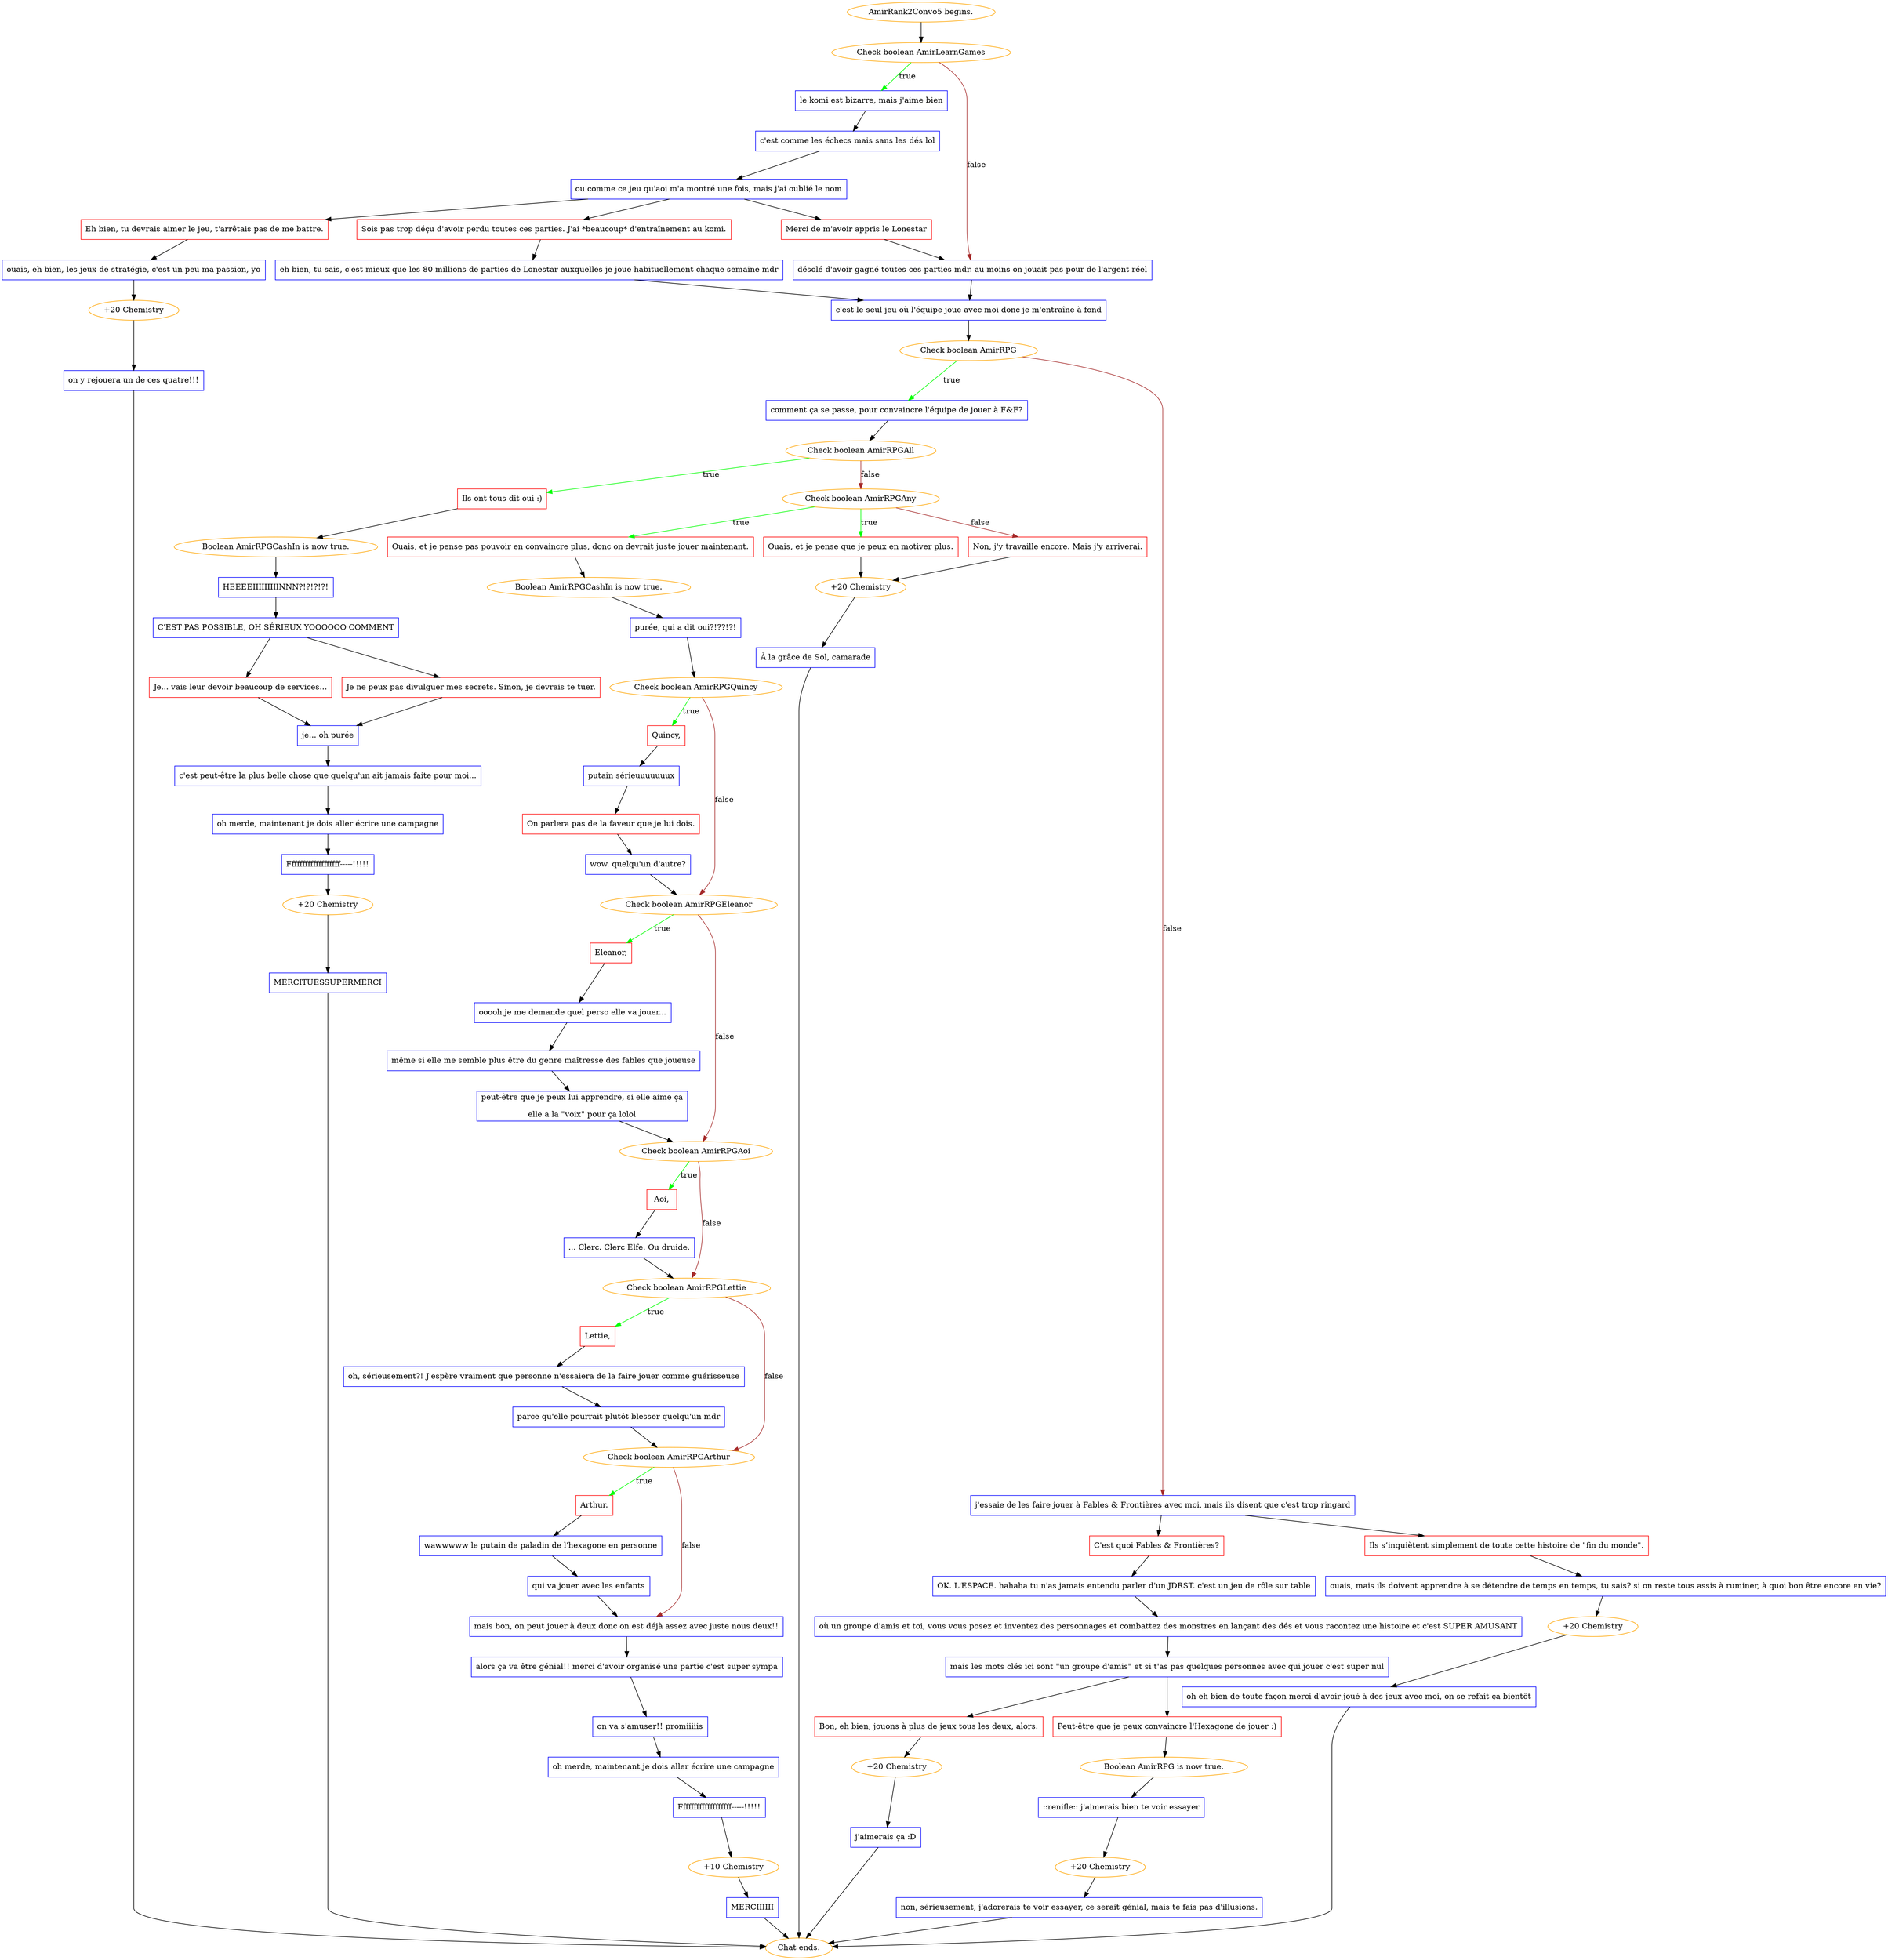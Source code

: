 digraph {
	"AmirRank2Convo5 begins." [color=orange];
		"AmirRank2Convo5 begins." -> j1963156066;
	j1963156066 [label="Check boolean AmirLearnGames",color=orange];
		j1963156066 -> j3421307676 [label=true,color=green];
		j1963156066 -> j2420615427 [label=false,color=brown];
	j3421307676 [label="le komi est bizarre, mais j'aime bien",shape=box,color=blue];
		j3421307676 -> j3943776623;
	j2420615427 [label="désolé d'avoir gagné toutes ces parties mdr. au moins on jouait pas pour de l'argent réel",shape=box,color=blue];
		j2420615427 -> j1913402288;
	j3943776623 [label="c'est comme les échecs mais sans les dés lol",shape=box,color=blue];
		j3943776623 -> j3265484821;
	j1913402288 [label="c'est le seul jeu où l'équipe joue avec moi donc je m'entraîne à fond",shape=box,color=blue];
		j1913402288 -> j2374646227;
	j3265484821 [label="ou comme ce jeu qu'aoi m'a montré une fois, mais j'ai oublié le nom",shape=box,color=blue];
		j3265484821 -> j4164433580;
		j3265484821 -> j2409380003;
		j3265484821 -> j211405883;
	j2374646227 [label="Check boolean AmirRPG",color=orange];
		j2374646227 -> j1317646847 [label=true,color=green];
		j2374646227 -> j3279647690 [label=false,color=brown];
	j4164433580 [label="Eh bien, tu devrais aimer le jeu, t'arrêtais pas de me battre.",shape=box,color=red];
		j4164433580 -> j2998005394;
	j2409380003 [label="Sois pas trop déçu d'avoir perdu toutes ces parties. J'ai *beaucoup* d'entraînement au komi.",shape=box,color=red];
		j2409380003 -> j1354286131;
	j211405883 [label="Merci de m'avoir appris le Lonestar",shape=box,color=red];
		j211405883 -> j2420615427;
	j1317646847 [label="comment ça se passe, pour convaincre l'équipe de jouer à F&F?",shape=box,color=blue];
		j1317646847 -> j2523097179;
	j3279647690 [label="j'essaie de les faire jouer à Fables & Frontières avec moi, mais ils disent que c'est trop ringard",shape=box,color=blue];
		j3279647690 -> j1034507664;
		j3279647690 -> j2008362975;
	j2998005394 [label="ouais, eh bien, les jeux de stratégie, c'est un peu ma passion, yo",shape=box,color=blue];
		j2998005394 -> j3963286706;
	j1354286131 [label="eh bien, tu sais, c'est mieux que les 80 millions de parties de Lonestar auxquelles je joue habituellement chaque semaine mdr",shape=box,color=blue];
		j1354286131 -> j1913402288;
	j2523097179 [label="Check boolean AmirRPGAll",color=orange];
		j2523097179 -> j1722079323 [label=true,color=green];
		j2523097179 -> j866070678 [label=false,color=brown];
	j1034507664 [label="C'est quoi Fables & Frontières?",shape=box,color=red];
		j1034507664 -> j2623318533;
	j2008362975 [label="Ils s’inquiètent simplement de toute cette histoire de \"fin du monde\".",shape=box,color=red];
		j2008362975 -> j788589116;
	j3963286706 [label="+20 Chemistry",color=orange];
		j3963286706 -> j1712992106;
	j1722079323 [label="Ils ont tous dit oui :)",shape=box,color=red];
		j1722079323 -> j4214804175;
	j866070678 [label="Check boolean AmirRPGAny",color=orange];
		j866070678 -> j2980706695 [label=true,color=green];
		j866070678 -> j1909653932 [label=true,color=green];
		j866070678 -> j3446142779 [label=false,color=brown];
	j2623318533 [label="OK. L'ESPACE. hahaha tu n'as jamais entendu parler d'un JDRST. c'est un jeu de rôle sur table",shape=box,color=blue];
		j2623318533 -> j2360737839;
	j788589116 [label="ouais, mais ils doivent apprendre à se détendre de temps en temps, tu sais? si on reste tous assis à ruminer, à quoi bon être encore en vie?",shape=box,color=blue];
		j788589116 -> j1510565634;
	j1712992106 [label="on y rejouera un de ces quatre!!!",shape=box,color=blue];
		j1712992106 -> "Chat ends.";
	j4214804175 [label="Boolean AmirRPGCashIn is now true.",color=orange];
		j4214804175 -> j2630578741;
	j2980706695 [label="Ouais, et je pense pas pouvoir en convaincre plus, donc on devrait juste jouer maintenant.",shape=box,color=red];
		j2980706695 -> j2763218413;
	j1909653932 [label="Ouais, et je pense que je peux en motiver plus.",shape=box,color=red];
		j1909653932 -> j3136322010;
	j3446142779 [label="Non, j'y travaille encore. Mais j'y arriverai.",shape=box,color=red];
		j3446142779 -> j3136322010;
	j2360737839 [label="où un groupe d'amis et toi, vous vous posez et inventez des personnages et combattez des monstres en lançant des dés et vous racontez une histoire et c'est SUPER AMUSANT",shape=box,color=blue];
		j2360737839 -> j2757599040;
	j1510565634 [label="+20 Chemistry",color=orange];
		j1510565634 -> j3966920210;
	"Chat ends." [color=orange];
	j2630578741 [label="HEEEEIIIIIIIIINNN?!?!?!?!",shape=box,color=blue];
		j2630578741 -> j3268219279;
	j2763218413 [label="Boolean AmirRPGCashIn is now true.",color=orange];
		j2763218413 -> j3547761131;
	j3136322010 [label="+20 Chemistry",color=orange];
		j3136322010 -> j3697701880;
	j2757599040 [label="mais les mots clés ici sont \"un groupe d'amis\" et si t'as pas quelques personnes avec qui jouer c'est super nul",shape=box,color=blue];
		j2757599040 -> j1667528729;
		j2757599040 -> j2074541334;
	j3966920210 [label="oh eh bien de toute façon merci d'avoir joué à des jeux avec moi, on se refait ça bientôt",shape=box,color=blue];
		j3966920210 -> "Chat ends.";
	j3268219279 [label="C'EST PAS POSSIBLE, OH SÉRIEUX YOOOOOO COMMENT",shape=box,color=blue];
		j3268219279 -> j190302011;
		j3268219279 -> j728413734;
	j3547761131 [label="purée, qui a dit oui?!??!?!",shape=box,color=blue];
		j3547761131 -> j3303602969;
	j3697701880 [label="À la grâce de Sol, camarade",shape=box,color=blue];
		j3697701880 -> "Chat ends.";
	j1667528729 [label="Bon, eh bien, jouons à plus de jeux tous les deux, alors.",shape=box,color=red];
		j1667528729 -> j1929965271;
	j2074541334 [label="Peut-être que je peux convaincre l'Hexagone de jouer :)",shape=box,color=red];
		j2074541334 -> j3823152483;
	j190302011 [label="Je... vais leur devoir beaucoup de services...",shape=box,color=red];
		j190302011 -> j129124749;
	j728413734 [label="Je ne peux pas divulguer mes secrets. Sinon, je devrais te tuer.",shape=box,color=red];
		j728413734 -> j129124749;
	j3303602969 [label="Check boolean AmirRPGQuincy",color=orange];
		j3303602969 -> j2265193911 [label=true,color=green];
		j3303602969 -> j3631036233 [label=false,color=brown];
	j1929965271 [label="+20 Chemistry",color=orange];
		j1929965271 -> j1893347873;
	j3823152483 [label="Boolean AmirRPG is now true.",color=orange];
		j3823152483 -> j2418638786;
	j129124749 [label="je... oh purée",shape=box,color=blue];
		j129124749 -> j2590407640;
	j2265193911 [label="Quincy,",shape=box,color=red];
		j2265193911 -> j4082306278;
	j3631036233 [label="Check boolean AmirRPGEleanor",color=orange];
		j3631036233 -> j3953865079 [label=true,color=green];
		j3631036233 -> j266417375 [label=false,color=brown];
	j1893347873 [label="j'aimerais ça :D",shape=box,color=blue];
		j1893347873 -> "Chat ends.";
	j2418638786 [label="::renifle:: j'aimerais bien te voir essayer",shape=box,color=blue];
		j2418638786 -> j3226149575;
	j2590407640 [label="c'est peut-être la plus belle chose que quelqu'un ait jamais faite pour moi...",shape=box,color=blue];
		j2590407640 -> j3368426796;
	j4082306278 [label="putain sérieuuuuuuux",shape=box,color=blue];
		j4082306278 -> j3587696243;
	j3953865079 [label="Eleanor,",shape=box,color=red];
		j3953865079 -> j1706610578;
	j266417375 [label="Check boolean AmirRPGAoi",color=orange];
		j266417375 -> j480021217 [label=true,color=green];
		j266417375 -> j2939229246 [label=false,color=brown];
	j3226149575 [label="+20 Chemistry",color=orange];
		j3226149575 -> j2636620186;
	j3368426796 [label="oh merde, maintenant je dois aller écrire une campagne",shape=box,color=blue];
		j3368426796 -> j3814773704;
	j3587696243 [label="On parlera pas de la faveur que je lui dois.",shape=box,color=red];
		j3587696243 -> j88071636;
	j1706610578 [label="ooooh je me demande quel perso elle va jouer...",shape=box,color=blue];
		j1706610578 -> j1879055722;
	j480021217 [label="Aoi,",shape=box,color=red];
		j480021217 -> j391949116;
	j2939229246 [label="Check boolean AmirRPGLettie",color=orange];
		j2939229246 -> j973434556 [label=true,color=green];
		j2939229246 -> j753438550 [label=false,color=brown];
	j2636620186 [label="non, sérieusement, j'adorerais te voir essayer, ce serait génial, mais te fais pas d'illusions.",shape=box,color=blue];
		j2636620186 -> "Chat ends.";
	j3814773704 [label="Fffffffffffffffffff-----!!!!!",shape=box,color=blue];
		j3814773704 -> j2074376017;
	j88071636 [label="wow. quelqu'un d'autre?",shape=box,color=blue];
		j88071636 -> j3631036233;
	j1879055722 [label="même si elle me semble plus être du genre maîtresse des fables que joueuse",shape=box,color=blue];
		j1879055722 -> j573926721;
	j391949116 [label="... Clerc. Clerc Elfe. Ou druide.",shape=box,color=blue];
		j391949116 -> j2939229246;
	j973434556 [label="Lettie,",shape=box,color=red];
		j973434556 -> j1913951009;
	j753438550 [label="Check boolean AmirRPGArthur",color=orange];
		j753438550 -> j1075000044 [label=true,color=green];
		j753438550 -> j511696758 [label=false,color=brown];
	j2074376017 [label="+20 Chemistry",color=orange];
		j2074376017 -> j4096949225;
	j573926721 [label="peut-être que je peux lui apprendre, si elle aime ça
elle a la \"voix\" pour ça lolol",shape=box,color=blue];
		j573926721 -> j266417375;
	j1913951009 [label="oh, sérieusement?! J'espère vraiment que personne n'essaiera de la faire jouer comme guérisseuse",shape=box,color=blue];
		j1913951009 -> j1772627887;
	j1075000044 [label="Arthur.",shape=box,color=red];
		j1075000044 -> j3273267198;
	j511696758 [label="mais bon, on peut jouer à deux donc on est déjà assez avec juste nous deux!!",shape=box,color=blue];
		j511696758 -> j2449272679;
	j4096949225 [label="MERCITUESSUPERMERCI",shape=box,color=blue];
		j4096949225 -> "Chat ends.";
	j1772627887 [label="parce qu'elle pourrait plutôt blesser quelqu'un mdr",shape=box,color=blue];
		j1772627887 -> j753438550;
	j3273267198 [label="wawwwww le putain de paladin de l'hexagone en personne",shape=box,color=blue];
		j3273267198 -> j2235149463;
	j2449272679 [label="alors ça va être génial!! merci d'avoir organisé une partie c'est super sympa",shape=box,color=blue];
		j2449272679 -> j3382931642;
	j2235149463 [label="qui va jouer avec les enfants",shape=box,color=blue];
		j2235149463 -> j511696758;
	j3382931642 [label="on va s'amuser!! promiiiiis",shape=box,color=blue];
		j3382931642 -> j3109256547;
	j3109256547 [label="oh merde, maintenant je dois aller écrire une campagne",shape=box,color=blue];
		j3109256547 -> j3435620376;
	j3435620376 [label="Fffffffffffffffffff-----!!!!!",shape=box,color=blue];
		j3435620376 -> j2277007248;
	j2277007248 [label="+10 Chemistry",color=orange];
		j2277007248 -> j1898452401;
	j1898452401 [label="MERCIIIIII",shape=box,color=blue];
		j1898452401 -> "Chat ends.";
}